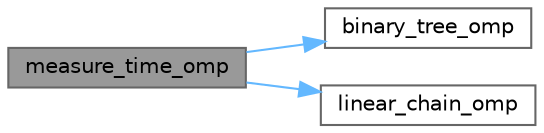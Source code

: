 digraph "measure_time_omp"
{
 // LATEX_PDF_SIZE
  bgcolor="transparent";
  edge [fontname=Helvetica,fontsize=10,labelfontname=Helvetica,labelfontsize=10];
  node [fontname=Helvetica,fontsize=10,shape=box,height=0.2,width=0.4];
  rankdir="LR";
  Node1 [id="Node000001",label="measure_time_omp",height=0.2,width=0.4,color="gray40", fillcolor="grey60", style="filled", fontcolor="black",tooltip=" "];
  Node1 -> Node2 [id="edge1_Node000001_Node000002",color="steelblue1",style="solid",tooltip=" "];
  Node2 [id="Node000002",label="binary_tree_omp",height=0.2,width=0.4,color="grey40", fillcolor="white", style="filled",URL="$benchmarks_2binary__tree_2omp_8cpp.html#a111d3d8ce708f07a03a939c15acc9e66",tooltip=" "];
  Node1 -> Node3 [id="edge2_Node000001_Node000003",color="steelblue1",style="solid",tooltip=" "];
  Node3 [id="Node000003",label="linear_chain_omp",height=0.2,width=0.4,color="grey40", fillcolor="white", style="filled",URL="$benchmarks_2linear__chain_2omp_8cpp.html#a9750905701ed75364fdec02e4d877c48",tooltip=" "];
}
